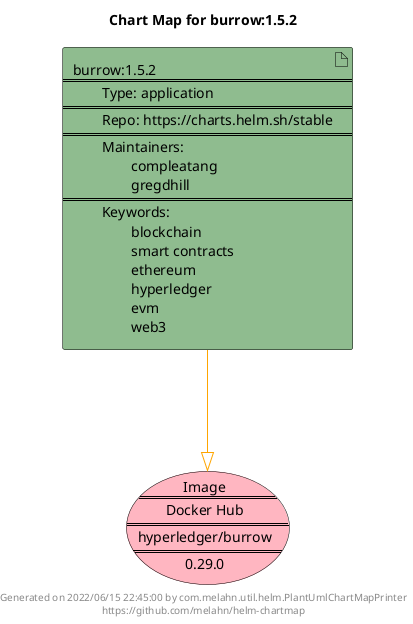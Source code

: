 @startuml
skinparam linetype ortho
skinparam backgroundColor white
skinparam usecaseBorderColor black
skinparam usecaseArrowColor LightSlateGray
skinparam artifactBorderColor black
skinparam artifactArrowColor LightSlateGray

title Chart Map for burrow:1.5.2

'There is one referenced Helm Chart
artifact "burrow:1.5.2\n====\n\tType: application\n====\n\tRepo: https://charts.helm.sh/stable\n====\n\tMaintainers: \n\t\tcompleatang\n\t\tgregdhill\n====\n\tKeywords: \n\t\tblockchain\n\t\tsmart contracts\n\t\tethereum\n\t\thyperledger\n\t\tevm\n\t\tweb3" as burrow_1_5_2 #DarkSeaGreen

'There is one referenced Docker Image
usecase "Image\n====\nDocker Hub\n====\nhyperledger/burrow\n====\n0.29.0" as hyperledger_burrow_0_29_0 #LightPink

'Chart Dependencies
burrow_1_5_2--[#orange]-|>hyperledger_burrow_0_29_0

center footer Generated on 2022/06/15 22:45:00 by com.melahn.util.helm.PlantUmlChartMapPrinter\nhttps://github.com/melahn/helm-chartmap
@enduml
